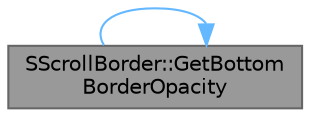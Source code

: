 digraph "SScrollBorder::GetBottomBorderOpacity"
{
 // INTERACTIVE_SVG=YES
 // LATEX_PDF_SIZE
  bgcolor="transparent";
  edge [fontname=Helvetica,fontsize=10,labelfontname=Helvetica,labelfontsize=10];
  node [fontname=Helvetica,fontsize=10,shape=box,height=0.2,width=0.4];
  rankdir="LR";
  Node1 [id="Node000001",label="SScrollBorder::GetBottom\lBorderOpacity",height=0.2,width=0.4,color="gray40", fillcolor="grey60", style="filled", fontcolor="black",tooltip="Gets the bottom border opacity."];
  Node1 -> Node1 [id="edge1_Node000001_Node000001",color="steelblue1",style="solid",tooltip=" "];
}
